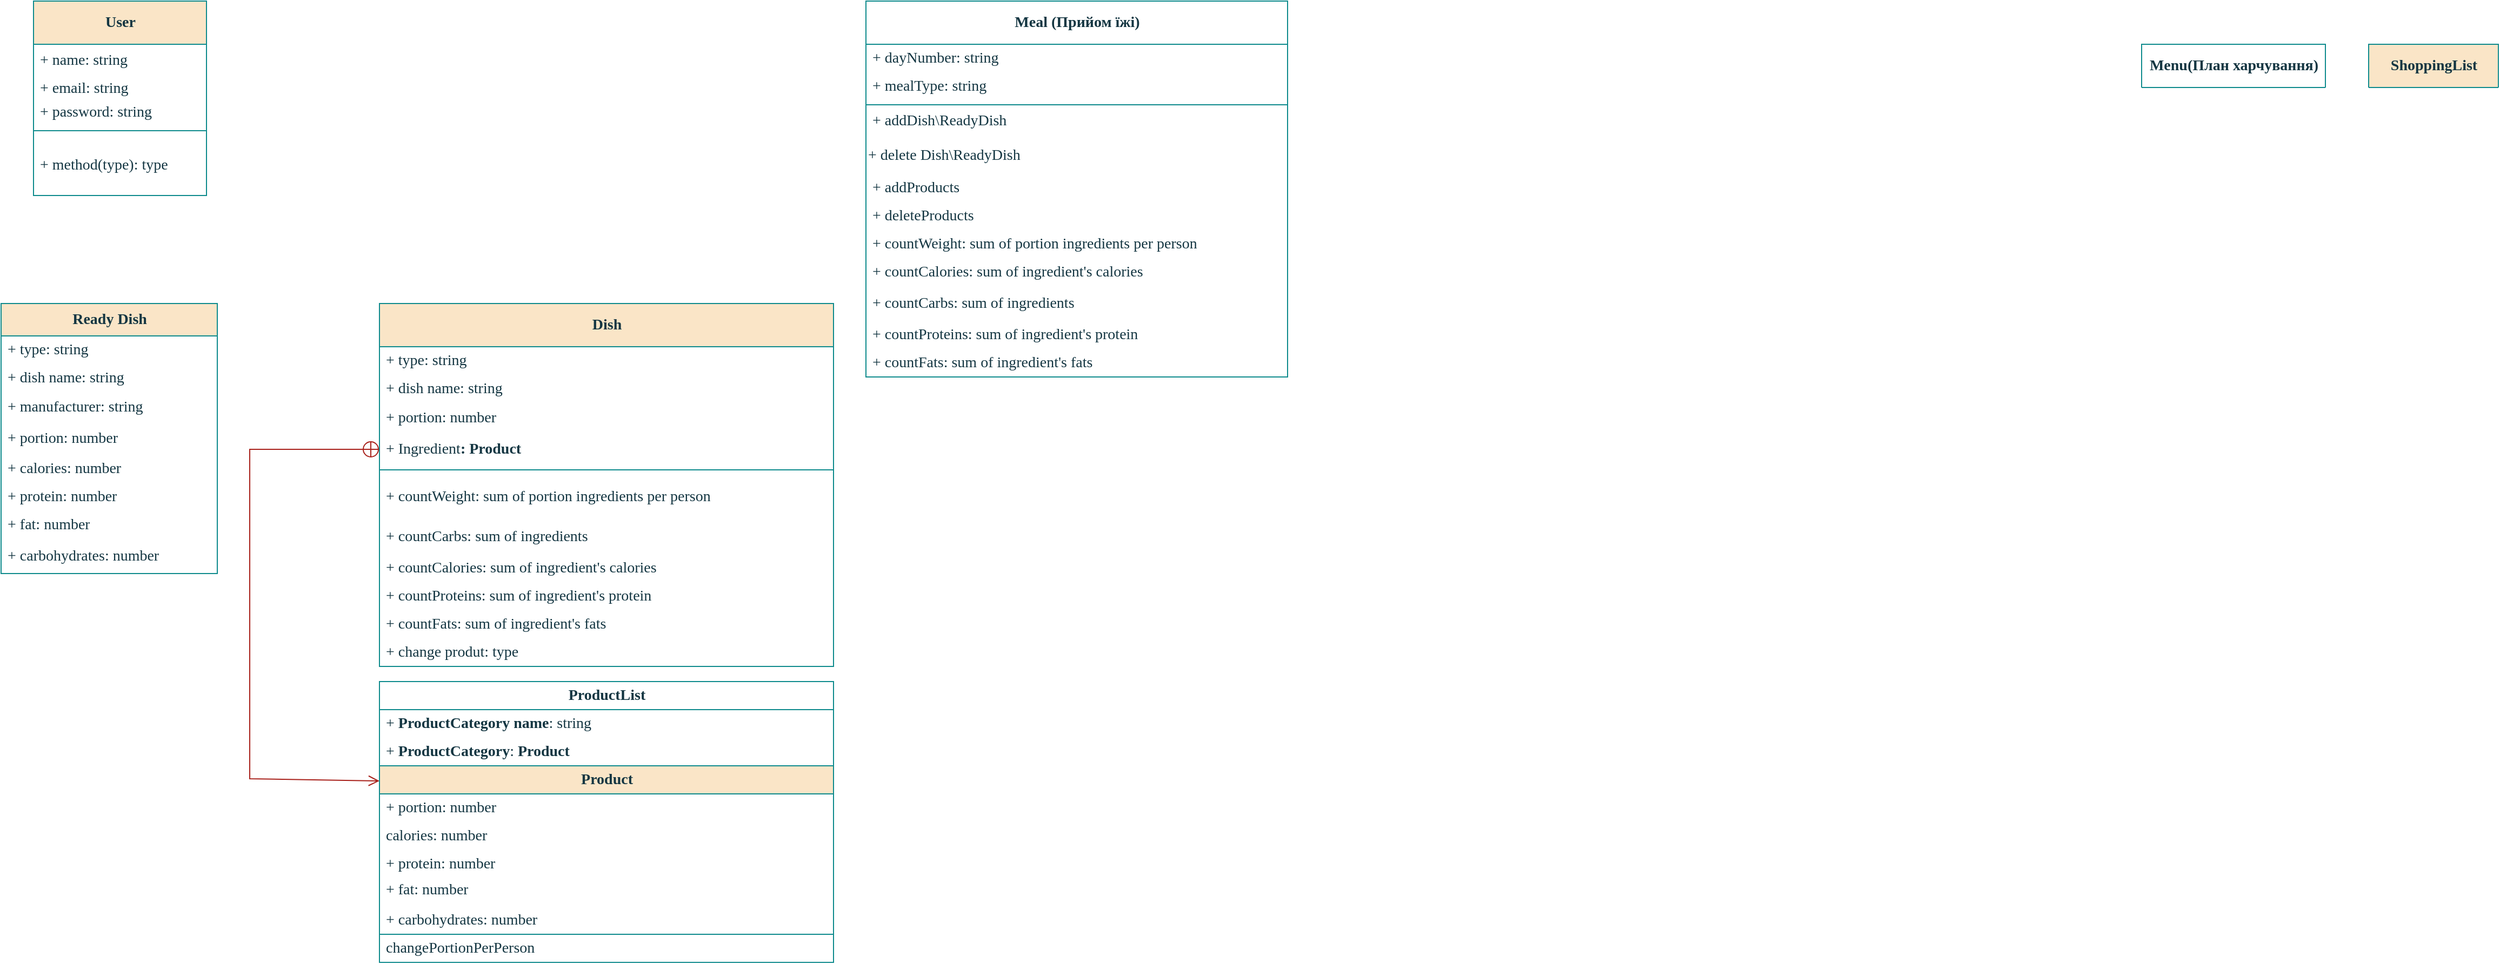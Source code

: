 <mxfile version="24.5.2" type="github">
  <diagram id="C5RBs43oDa-KdzZeNtuy" name="Page-1">
    <mxGraphModel dx="2482" dy="653" grid="1" gridSize="10" guides="1" tooltips="1" connect="1" arrows="1" fold="1" page="1" pageScale="1" pageWidth="1169" pageHeight="1654" math="0" shadow="0">
      <root>
        <mxCell id="WIyWlLk6GJQsqaUBKTNV-0" />
        <mxCell id="WIyWlLk6GJQsqaUBKTNV-1" parent="WIyWlLk6GJQsqaUBKTNV-0" />
        <mxCell id="tmJ_A6NvHQKnJ2QSPhdl-1" value="User" style="swimlane;fontStyle=1;align=center;verticalAlign=middle;childLayout=stackLayout;horizontal=1;startSize=40;horizontalStack=0;resizeParent=1;resizeParentMax=0;resizeLast=0;collapsible=1;marginBottom=0;html=1;fontFamily=Lucida Console;fontSize=14;labelBorderColor=none;fontColor=#143642;labelBackgroundColor=none;fillColor=#FAE5C7;strokeColor=#0F8B8D;" parent="WIyWlLk6GJQsqaUBKTNV-1" vertex="1">
          <mxGeometry x="-1120" y="40" width="160" height="180" as="geometry" />
        </mxCell>
        <mxCell id="tmJ_A6NvHQKnJ2QSPhdl-2" value="+ name: string" style="text;strokeColor=none;fillColor=none;align=left;verticalAlign=middle;spacingLeft=4;spacingRight=4;overflow=hidden;rotatable=0;points=[[0,0.5],[1,0.5]];portConstraint=eastwest;html=1;fontFamily=Lucida Console;fontSize=14;labelBorderColor=none;fontColor=#143642;labelBackgroundColor=none;" parent="tmJ_A6NvHQKnJ2QSPhdl-1" vertex="1">
          <mxGeometry y="40" width="160" height="30" as="geometry" />
        </mxCell>
        <mxCell id="tmJ_A6NvHQKnJ2QSPhdl-26" value="+ email: string" style="text;strokeColor=none;fillColor=none;align=left;verticalAlign=middle;spacingLeft=4;spacingRight=4;overflow=hidden;rotatable=0;points=[[0,0.5],[1,0.5]];portConstraint=eastwest;html=1;fontFamily=Lucida Console;fontSize=14;labelBorderColor=none;fontColor=#143642;labelBackgroundColor=none;" parent="tmJ_A6NvHQKnJ2QSPhdl-1" vertex="1">
          <mxGeometry y="70" width="160" height="20" as="geometry" />
        </mxCell>
        <mxCell id="tmJ_A6NvHQKnJ2QSPhdl-25" value="+ password: string" style="text;strokeColor=none;fillColor=none;align=left;verticalAlign=middle;spacingLeft=4;spacingRight=4;overflow=hidden;rotatable=0;points=[[0,0.5],[1,0.5]];portConstraint=eastwest;html=1;fontFamily=Lucida Console;fontSize=14;labelBorderColor=none;fontColor=#143642;labelBackgroundColor=none;" parent="tmJ_A6NvHQKnJ2QSPhdl-1" vertex="1">
          <mxGeometry y="90" width="160" height="26" as="geometry" />
        </mxCell>
        <mxCell id="tmJ_A6NvHQKnJ2QSPhdl-3" value="" style="line;strokeWidth=1;fillColor=none;align=left;verticalAlign=middle;spacingTop=-1;spacingLeft=3;spacingRight=3;rotatable=0;labelPosition=right;points=[];portConstraint=eastwest;strokeColor=#0F8B8D;fontFamily=Lucida Console;fontSize=14;labelBorderColor=none;fontColor=#143642;labelBackgroundColor=none;" parent="tmJ_A6NvHQKnJ2QSPhdl-1" vertex="1">
          <mxGeometry y="116" width="160" height="8" as="geometry" />
        </mxCell>
        <mxCell id="tmJ_A6NvHQKnJ2QSPhdl-4" value="+ method(type): type" style="text;strokeColor=none;fillColor=none;align=left;verticalAlign=middle;spacingLeft=4;spacingRight=4;overflow=hidden;rotatable=0;points=[[0,0.5],[1,0.5]];portConstraint=eastwest;html=1;fontFamily=Lucida Console;fontSize=14;labelBorderColor=none;fontColor=#143642;labelBackgroundColor=none;" parent="tmJ_A6NvHQKnJ2QSPhdl-1" vertex="1">
          <mxGeometry y="124" width="160" height="56" as="geometry" />
        </mxCell>
        <mxCell id="tmJ_A6NvHQKnJ2QSPhdl-9" value="Ready Dish" style="swimlane;fontStyle=1;align=center;verticalAlign=middle;childLayout=stackLayout;horizontal=1;startSize=30;horizontalStack=0;resizeParent=1;resizeParentMax=0;resizeLast=0;collapsible=1;marginBottom=0;html=1;fontFamily=Lucida Console;fontSize=14;labelBorderColor=none;fillColor=#FAE5C7;strokeColor=#0F8B8D;labelBackgroundColor=none;fontColor=#143642;" parent="WIyWlLk6GJQsqaUBKTNV-1" vertex="1">
          <mxGeometry x="-1150" y="320" width="200" height="250" as="geometry">
            <mxRectangle x="-400" y="40" width="150" height="40" as="alternateBounds" />
          </mxGeometry>
        </mxCell>
        <mxCell id="tmJ_A6NvHQKnJ2QSPhdl-10" value="+ type: string" style="text;strokeColor=none;fillColor=none;align=left;verticalAlign=middle;spacingLeft=4;spacingRight=4;overflow=hidden;rotatable=0;points=[[0,0.5],[1,0.5]];portConstraint=eastwest;html=1;fontFamily=Lucida Console;fontSize=14;labelBorderColor=none;fontColor=#143642;labelBackgroundColor=none;" parent="tmJ_A6NvHQKnJ2QSPhdl-9" vertex="1">
          <mxGeometry y="30" width="200" height="26" as="geometry" />
        </mxCell>
        <mxCell id="tmJ_A6NvHQKnJ2QSPhdl-67" value="&lt;span style=&quot;font-size: 14px;&quot;&gt;+ dish name: string&lt;/span&gt;" style="text;strokeColor=none;fillColor=none;align=left;verticalAlign=middle;spacingLeft=4;spacingRight=4;overflow=hidden;rotatable=0;points=[[0,0.5],[1,0.5]];portConstraint=eastwest;html=1;fontColor=#143642;fontSize=14;fontFamily=Lucida Console;labelBackgroundColor=none;" parent="tmJ_A6NvHQKnJ2QSPhdl-9" vertex="1">
          <mxGeometry y="56" width="200" height="26" as="geometry" />
        </mxCell>
        <mxCell id="tmJ_A6NvHQKnJ2QSPhdl-27" value="+ manufacturer: string" style="text;strokeColor=none;fillColor=none;align=left;verticalAlign=middle;spacingLeft=4;spacingRight=4;overflow=hidden;rotatable=0;points=[[0,0.5],[1,0.5]];portConstraint=eastwest;html=1;fontFamily=Lucida Console;fontSize=14;labelBorderColor=none;fontColor=#143642;labelBackgroundColor=none;" parent="tmJ_A6NvHQKnJ2QSPhdl-9" vertex="1">
          <mxGeometry y="82" width="200" height="28" as="geometry" />
        </mxCell>
        <mxCell id="tmJ_A6NvHQKnJ2QSPhdl-28" value="+ portion: number" style="text;strokeColor=none;fillColor=none;align=left;verticalAlign=middle;spacingLeft=4;spacingRight=4;overflow=hidden;rotatable=0;points=[[0,0.5],[1,0.5]];portConstraint=eastwest;html=1;fontFamily=Lucida Console;fontSize=14;labelBorderColor=none;fontColor=#143642;labelBackgroundColor=none;" parent="tmJ_A6NvHQKnJ2QSPhdl-9" vertex="1">
          <mxGeometry y="110" width="200" height="30" as="geometry" />
        </mxCell>
        <mxCell id="tmJ_A6NvHQKnJ2QSPhdl-68" value="+&amp;nbsp;&lt;span style=&quot;background-color: rgb(255, 255, 255); font-size: 14px; white-space: pre;&quot;&gt;calories&lt;/span&gt;&lt;span style=&quot;background-color: initial; font-size: 14px;&quot;&gt;:&amp;nbsp;&lt;/span&gt;number" style="text;strokeColor=none;fillColor=none;align=left;verticalAlign=middle;spacingLeft=4;spacingRight=4;overflow=hidden;rotatable=0;points=[[0,0.5],[1,0.5]];portConstraint=eastwest;html=1;fontFamily=Lucida Console;fontSize=14;labelBorderColor=none;fontColor=#143642;labelBackgroundColor=none;" parent="tmJ_A6NvHQKnJ2QSPhdl-9" vertex="1">
          <mxGeometry y="140" width="200" height="26" as="geometry" />
        </mxCell>
        <mxCell id="tmJ_A6NvHQKnJ2QSPhdl-69" value="+&amp;nbsp;&lt;span style=&quot;background-color: rgb(255, 255, 255); font-size: 14px; white-space: pre;&quot;&gt;protein&lt;/span&gt;&lt;span style=&quot;background-color: initial; font-size: 14px;&quot;&gt;:&amp;nbsp;&lt;/span&gt;number" style="text;strokeColor=none;fillColor=none;align=left;verticalAlign=middle;spacingLeft=4;spacingRight=4;overflow=hidden;rotatable=0;points=[[0,0.5],[1,0.5]];portConstraint=eastwest;html=1;fontFamily=Lucida Console;fontSize=14;labelBorderColor=none;fontColor=#143642;labelBackgroundColor=none;" parent="tmJ_A6NvHQKnJ2QSPhdl-9" vertex="1">
          <mxGeometry y="166" width="200" height="26" as="geometry" />
        </mxCell>
        <mxCell id="tmJ_A6NvHQKnJ2QSPhdl-71" value="+&amp;nbsp;&lt;span style=&quot;background-color: rgb(255, 255, 255); font-size: 14px; white-space: pre;&quot;&gt;fat&lt;/span&gt;&lt;span style=&quot;background-color: initial; font-size: 14px;&quot;&gt;:&amp;nbsp;&lt;/span&gt;number" style="text;strokeColor=none;fillColor=none;align=left;verticalAlign=middle;spacingLeft=4;spacingRight=4;overflow=hidden;rotatable=0;points=[[0,0.5],[1,0.5]];portConstraint=eastwest;html=1;fontFamily=Lucida Console;fontSize=14;labelBorderColor=none;fontColor=#143642;labelBackgroundColor=none;" parent="tmJ_A6NvHQKnJ2QSPhdl-9" vertex="1">
          <mxGeometry y="192" width="200" height="26" as="geometry" />
        </mxCell>
        <mxCell id="tmJ_A6NvHQKnJ2QSPhdl-70" value="+&amp;nbsp;&lt;span style=&quot;background-color: rgb(255, 255, 255); font-size: 14px; white-space: pre;&quot;&gt;carbohydrates&lt;/span&gt;&lt;span style=&quot;background-color: initial; font-size: 14px;&quot;&gt;:&amp;nbsp;&lt;/span&gt;number" style="text;strokeColor=none;fillColor=none;align=left;verticalAlign=middle;spacingLeft=4;spacingRight=4;overflow=hidden;rotatable=0;points=[[0,0.5],[1,0.5]];portConstraint=eastwest;html=1;fontFamily=Lucida Console;fontSize=14;labelBorderColor=none;fontColor=#143642;labelBackgroundColor=none;" parent="tmJ_A6NvHQKnJ2QSPhdl-9" vertex="1">
          <mxGeometry y="218" width="200" height="32" as="geometry" />
        </mxCell>
        <mxCell id="tmJ_A6NvHQKnJ2QSPhdl-13" value="Meal (Прийом їжі) " style="swimlane;fontStyle=1;childLayout=stackLayout;horizontal=1;startSize=40;fillColor=default;horizontalStack=0;resizeParent=1;resizeParentMax=0;resizeLast=0;collapsible=1;marginBottom=0;html=1;fontFamily=Lucida Console;fontSize=14;labelBorderColor=none;fontColor=#143642;labelBackgroundColor=none;strokeColor=#0F8B8D;fillStyle=auto;swimlaneFillColor=none;gradientColor=none;verticalAlign=middle;" parent="WIyWlLk6GJQsqaUBKTNV-1" vertex="1">
          <mxGeometry x="-350" y="40" width="390" height="348" as="geometry">
            <mxRectangle x="-480" y="40" width="160" height="40" as="alternateBounds" />
          </mxGeometry>
        </mxCell>
        <mxCell id="tmJ_A6NvHQKnJ2QSPhdl-15" value="+ dayNumber: string" style="text;strokeColor=none;fillColor=none;align=left;verticalAlign=middle;spacingLeft=4;spacingRight=4;overflow=hidden;rotatable=0;points=[[0,0.5],[1,0.5]];portConstraint=eastwest;html=1;labelBackgroundColor=none;fontColor=#143642;fontSize=14;fontFamily=Lucida Console;" parent="tmJ_A6NvHQKnJ2QSPhdl-13" vertex="1">
          <mxGeometry y="40" width="390" height="26" as="geometry" />
        </mxCell>
        <mxCell id="tmJ_A6NvHQKnJ2QSPhdl-16" value="+ mealType: string" style="text;strokeColor=none;fillColor=none;align=left;verticalAlign=middle;spacingLeft=4;spacingRight=4;overflow=hidden;rotatable=0;points=[[0,0.5],[1,0.5]];portConstraint=eastwest;html=1;labelBackgroundColor=none;fontColor=#143642;fontSize=14;fontFamily=Lucida Console;" parent="tmJ_A6NvHQKnJ2QSPhdl-13" vertex="1">
          <mxGeometry y="66" width="390" height="26" as="geometry" />
        </mxCell>
        <mxCell id="0uNxK9CNjZ_VZ-BeiqDR-12" value="" style="line;strokeWidth=1;fillColor=none;align=left;verticalAlign=middle;spacingTop=-1;spacingLeft=3;spacingRight=3;rotatable=0;labelPosition=right;points=[];portConstraint=eastwest;strokeColor=inherit;fontColor=#143642;fontSize=14;fontFamily=Lucida Console;" vertex="1" parent="tmJ_A6NvHQKnJ2QSPhdl-13">
          <mxGeometry y="92" width="390" height="8" as="geometry" />
        </mxCell>
        <mxCell id="0uNxK9CNjZ_VZ-BeiqDR-13" value="+ addDish\ReadyDish&lt;div style=&quot;font-size: 14px;&quot;&gt;&lt;br style=&quot;font-size: 14px;&quot;&gt;&lt;/div&gt;" style="text;strokeColor=none;fillColor=none;align=left;verticalAlign=middle;spacingLeft=4;spacingRight=4;overflow=hidden;rotatable=0;points=[[0,0.5],[1,0.5]];portConstraint=eastwest;html=1;fontColor=#143642;fontSize=14;fontFamily=Lucida Console;" vertex="1" parent="tmJ_A6NvHQKnJ2QSPhdl-13">
          <mxGeometry y="100" width="390" height="26" as="geometry" />
        </mxCell>
        <mxCell id="0uNxK9CNjZ_VZ-BeiqDR-21" value="+ delete Dish\ReadyDish" style="text;html=1;fontColor=#143642;fontSize=14;fontFamily=Lucida Console;verticalAlign=middle;" vertex="1" parent="tmJ_A6NvHQKnJ2QSPhdl-13">
          <mxGeometry y="126" width="390" height="34" as="geometry" />
        </mxCell>
        <mxCell id="0uNxK9CNjZ_VZ-BeiqDR-14" value="+ addProducts" style="text;strokeColor=none;fillColor=none;align=left;verticalAlign=middle;spacingLeft=4;spacingRight=4;overflow=hidden;rotatable=0;points=[[0,0.5],[1,0.5]];portConstraint=eastwest;html=1;fontColor=#143642;fontSize=14;fontFamily=Lucida Console;" vertex="1" parent="tmJ_A6NvHQKnJ2QSPhdl-13">
          <mxGeometry y="160" width="390" height="26" as="geometry" />
        </mxCell>
        <mxCell id="0uNxK9CNjZ_VZ-BeiqDR-22" value="+ deleteProducts" style="text;strokeColor=none;fillColor=none;align=left;verticalAlign=middle;spacingLeft=4;spacingRight=4;overflow=hidden;rotatable=0;points=[[0,0.5],[1,0.5]];portConstraint=eastwest;html=1;fontColor=#143642;fontSize=14;fontFamily=Lucida Console;" vertex="1" parent="tmJ_A6NvHQKnJ2QSPhdl-13">
          <mxGeometry y="186" width="390" height="26" as="geometry" />
        </mxCell>
        <mxCell id="0uNxK9CNjZ_VZ-BeiqDR-19" value="&lt;span style=&quot;font-size: 14px;&quot;&gt;+ count&lt;/span&gt;&lt;span style=&quot;font-size: 14px; white-space: pre; background-color: rgb(255, 255, 255);&quot;&gt;Weight&lt;/span&gt;&lt;span style=&quot;font-size: 14px; background-color: initial;&quot;&gt;:&amp;nbsp;&lt;/span&gt;&lt;span style=&quot;font-size: 14px;&quot;&gt;sum of portion ingredients per person&lt;/span&gt;" style="text;strokeColor=none;fillColor=none;align=left;verticalAlign=middle;spacingLeft=4;spacingRight=4;overflow=hidden;rotatable=0;points=[[0,0.5],[1,0.5]];portConstraint=eastwest;html=1;fontColor=#143642;fontSize=14;fontFamily=Lucida Console;" vertex="1" parent="tmJ_A6NvHQKnJ2QSPhdl-13">
          <mxGeometry y="212" width="390" height="26" as="geometry" />
        </mxCell>
        <mxCell id="0uNxK9CNjZ_VZ-BeiqDR-16" value="+ count&lt;span style=&quot;white-space: pre; background-color: rgb(255, 255, 255); font-size: 14px;&quot;&gt;Calories&lt;/span&gt;&lt;span style=&quot;background-color: initial; font-size: 14px;&quot;&gt;:&amp;nbsp;&lt;/span&gt;sum of ingredient&#39;s&amp;nbsp;calories" style="text;strokeColor=none;fillColor=none;align=left;verticalAlign=middle;spacingLeft=4;spacingRight=4;overflow=hidden;rotatable=0;points=[[0,0.5],[1,0.5]];portConstraint=eastwest;html=1;fontFamily=Lucida Console;fontSize=14;labelBorderColor=none;fontColor=#143642;labelBackgroundColor=none;" vertex="1" parent="tmJ_A6NvHQKnJ2QSPhdl-13">
          <mxGeometry y="238" width="390" height="26" as="geometry" />
        </mxCell>
        <mxCell id="0uNxK9CNjZ_VZ-BeiqDR-15" value="+ count&lt;span style=&quot;white-space: pre; background-color: rgb(255, 255, 255); font-size: 14px;&quot;&gt;Carbs&lt;/span&gt;&lt;span style=&quot;background-color: initial; font-size: 14px;&quot;&gt;:&amp;nbsp;&lt;/span&gt;sum of ingredients" style="text;strokeColor=none;fillColor=none;align=left;verticalAlign=middle;spacingLeft=4;spacingRight=4;overflow=hidden;rotatable=0;points=[[0,0.5],[1,0.5]];portConstraint=eastwest;html=1;fontFamily=Lucida Console;fontSize=14;labelBorderColor=none;fontColor=#143642;labelBackgroundColor=none;" vertex="1" parent="tmJ_A6NvHQKnJ2QSPhdl-13">
          <mxGeometry y="264" width="390" height="32" as="geometry" />
        </mxCell>
        <mxCell id="0uNxK9CNjZ_VZ-BeiqDR-20" value="+ count&lt;span style=&quot;white-space: pre; background-color: rgb(255, 255, 255); font-size: 14px;&quot;&gt;Proteins&lt;/span&gt;&lt;span style=&quot;background-color: initial; font-size: 14px;&quot;&gt;:&amp;nbsp;&lt;/span&gt;sum of ingredient&#39;s&amp;nbsp;&lt;span style=&quot;background-color: rgb(255, 255, 255); font-size: 14px; white-space: pre;&quot;&gt;protein&lt;/span&gt;" style="text;strokeColor=none;fillColor=none;align=left;verticalAlign=middle;spacingLeft=4;spacingRight=4;overflow=hidden;rotatable=0;points=[[0,0.5],[1,0.5]];portConstraint=eastwest;html=1;fontFamily=Lucida Console;fontSize=14;labelBorderColor=none;fontColor=#143642;labelBackgroundColor=none;" vertex="1" parent="tmJ_A6NvHQKnJ2QSPhdl-13">
          <mxGeometry y="296" width="390" height="26" as="geometry" />
        </mxCell>
        <mxCell id="0uNxK9CNjZ_VZ-BeiqDR-17" value="+ count&lt;span style=&quot;white-space: pre; background-color: rgb(255, 255, 255); font-size: 14px;&quot;&gt;Fats&lt;/span&gt;&lt;span style=&quot;background-color: initial; font-size: 14px;&quot;&gt;:&amp;nbsp;&lt;/span&gt;sum of ingredient&#39;s&amp;nbsp;&lt;span style=&quot;background-color: rgb(255, 255, 255); font-size: 14px; white-space: pre;&quot;&gt;fats&lt;/span&gt;" style="text;strokeColor=none;fillColor=none;align=left;verticalAlign=middle;spacingLeft=4;spacingRight=4;overflow=hidden;rotatable=0;points=[[0,0.5],[1,0.5]];portConstraint=eastwest;html=1;fontFamily=Lucida Console;fontSize=14;labelBorderColor=none;fontColor=#143642;labelBackgroundColor=none;" vertex="1" parent="tmJ_A6NvHQKnJ2QSPhdl-13">
          <mxGeometry y="322" width="390" height="26" as="geometry" />
        </mxCell>
        <mxCell id="tmJ_A6NvHQKnJ2QSPhdl-17" value="Menu(План харчування)" style="swimlane;fontStyle=1;childLayout=stackLayout;horizontal=1;startSize=40;fillColor=none;horizontalStack=0;resizeParent=1;resizeParentMax=0;resizeLast=0;collapsible=1;marginBottom=0;html=1;fontFamily=Lucida Console;fontSize=14;labelBorderColor=none;fontColor=#143642;labelBackgroundColor=none;strokeColor=#0F8B8D;verticalAlign=middle;" parent="WIyWlLk6GJQsqaUBKTNV-1" vertex="1" collapsed="1">
          <mxGeometry x="830" y="80" width="170" height="40" as="geometry">
            <mxRectangle x="690" y="80" width="120" height="118" as="alternateBounds" />
          </mxGeometry>
        </mxCell>
        <mxCell id="tmJ_A6NvHQKnJ2QSPhdl-18" value="+ field: type" style="text;strokeColor=none;fillColor=none;align=left;verticalAlign=top;spacingLeft=4;spacingRight=4;overflow=hidden;rotatable=0;points=[[0,0.5],[1,0.5]];portConstraint=eastwest;whiteSpace=wrap;html=1;labelBackgroundColor=none;fontColor=#143642;" parent="tmJ_A6NvHQKnJ2QSPhdl-17" vertex="1">
          <mxGeometry y="40" width="120" height="26" as="geometry" />
        </mxCell>
        <mxCell id="tmJ_A6NvHQKnJ2QSPhdl-19" value="+ field: type" style="text;strokeColor=none;fillColor=none;align=left;verticalAlign=top;spacingLeft=4;spacingRight=4;overflow=hidden;rotatable=0;points=[[0,0.5],[1,0.5]];portConstraint=eastwest;whiteSpace=wrap;html=1;labelBackgroundColor=none;fontColor=#143642;" parent="tmJ_A6NvHQKnJ2QSPhdl-17" vertex="1">
          <mxGeometry y="66" width="120" height="26" as="geometry" />
        </mxCell>
        <mxCell id="tmJ_A6NvHQKnJ2QSPhdl-20" value="+ field: type" style="text;strokeColor=none;fillColor=none;align=left;verticalAlign=top;spacingLeft=4;spacingRight=4;overflow=hidden;rotatable=0;points=[[0,0.5],[1,0.5]];portConstraint=eastwest;whiteSpace=wrap;html=1;labelBackgroundColor=none;fontColor=#143642;" parent="tmJ_A6NvHQKnJ2QSPhdl-17" vertex="1">
          <mxGeometry y="92" width="120" height="26" as="geometry" />
        </mxCell>
        <mxCell id="tmJ_A6NvHQKnJ2QSPhdl-21" value="ShoppingList " style="swimlane;fontStyle=1;align=center;verticalAlign=middle;childLayout=stackLayout;horizontal=1;startSize=40;horizontalStack=0;resizeParent=1;resizeParentMax=0;resizeLast=0;collapsible=1;marginBottom=0;html=1;fontFamily=Lucida Console;fontSize=14;labelBorderColor=none;fontColor=#143642;labelBackgroundColor=none;fillColor=#FAE5C7;strokeColor=#0F8B8D;" parent="WIyWlLk6GJQsqaUBKTNV-1" vertex="1" collapsed="1">
          <mxGeometry x="1040" y="80" width="120" height="40" as="geometry">
            <mxRectangle x="840" y="80" width="120" height="100" as="alternateBounds" />
          </mxGeometry>
        </mxCell>
        <mxCell id="tmJ_A6NvHQKnJ2QSPhdl-22" value="+ field: type" style="text;strokeColor=none;fillColor=none;align=left;verticalAlign=top;spacingLeft=4;spacingRight=4;overflow=hidden;rotatable=0;points=[[0,0.5],[1,0.5]];portConstraint=eastwest;whiteSpace=wrap;html=1;labelBackgroundColor=none;fontColor=#143642;" parent="tmJ_A6NvHQKnJ2QSPhdl-21" vertex="1">
          <mxGeometry y="40" width="120" height="26" as="geometry" />
        </mxCell>
        <mxCell id="tmJ_A6NvHQKnJ2QSPhdl-23" value="" style="line;strokeWidth=1;fillColor=none;align=left;verticalAlign=middle;spacingTop=-1;spacingLeft=3;spacingRight=3;rotatable=0;labelPosition=right;points=[];portConstraint=eastwest;strokeColor=#0F8B8D;labelBackgroundColor=none;fontColor=#143642;" parent="tmJ_A6NvHQKnJ2QSPhdl-21" vertex="1">
          <mxGeometry y="66" width="120" height="8" as="geometry" />
        </mxCell>
        <mxCell id="tmJ_A6NvHQKnJ2QSPhdl-24" value="+ method(type): type" style="text;strokeColor=none;fillColor=none;align=left;verticalAlign=top;spacingLeft=4;spacingRight=4;overflow=hidden;rotatable=0;points=[[0,0.5],[1,0.5]];portConstraint=eastwest;whiteSpace=wrap;html=1;labelBackgroundColor=none;fontColor=#143642;" parent="tmJ_A6NvHQKnJ2QSPhdl-21" vertex="1">
          <mxGeometry y="74" width="120" height="26" as="geometry" />
        </mxCell>
        <mxCell id="tmJ_A6NvHQKnJ2QSPhdl-61" value="Dish" style="swimlane;fontStyle=1;align=center;verticalAlign=middle;childLayout=stackLayout;horizontal=1;startSize=40;horizontalStack=0;resizeParent=1;resizeParentMax=0;resizeLast=0;collapsible=1;marginBottom=0;html=1;fontFamily=Lucida Console;fontSize=14;labelBorderColor=none;fillColor=#FAE5C7;strokeColor=#0F8B8D;labelBackgroundColor=none;fontColor=#143642;" parent="WIyWlLk6GJQsqaUBKTNV-1" vertex="1">
          <mxGeometry x="-800" y="320" width="420" height="336" as="geometry">
            <mxRectangle x="-400" y="40" width="150" height="40" as="alternateBounds" />
          </mxGeometry>
        </mxCell>
        <mxCell id="tmJ_A6NvHQKnJ2QSPhdl-72" value="+ type: string" style="text;strokeColor=none;fillColor=none;align=left;verticalAlign=middle;spacingLeft=4;spacingRight=4;overflow=hidden;rotatable=0;points=[[0,0.5],[1,0.5]];portConstraint=eastwest;html=1;fontFamily=Lucida Console;fontSize=14;labelBorderColor=none;fontColor=#143642;labelBackgroundColor=none;" parent="tmJ_A6NvHQKnJ2QSPhdl-61" vertex="1">
          <mxGeometry y="40" width="420" height="26" as="geometry" />
        </mxCell>
        <mxCell id="tmJ_A6NvHQKnJ2QSPhdl-62" value="+ dish name: string" style="text;strokeColor=none;fillColor=none;align=left;verticalAlign=middle;spacingLeft=4;spacingRight=4;overflow=hidden;rotatable=0;points=[[0,0.5],[1,0.5]];portConstraint=eastwest;html=1;fontFamily=Lucida Console;fontSize=14;labelBorderColor=none;fontColor=#143642;labelBackgroundColor=none;" parent="tmJ_A6NvHQKnJ2QSPhdl-61" vertex="1">
          <mxGeometry y="66" width="420" height="26" as="geometry" />
        </mxCell>
        <mxCell id="tmJ_A6NvHQKnJ2QSPhdl-63" value="+ portion: number" style="text;strokeColor=none;fillColor=none;align=left;verticalAlign=middle;spacingLeft=4;spacingRight=4;overflow=hidden;rotatable=0;points=[[0,0.5],[1,0.5]];portConstraint=eastwest;html=1;fontFamily=Lucida Console;fontSize=14;labelBorderColor=none;fontColor=#143642;labelBackgroundColor=none;" parent="tmJ_A6NvHQKnJ2QSPhdl-61" vertex="1">
          <mxGeometry y="92" width="420" height="28" as="geometry" />
        </mxCell>
        <mxCell id="tmJ_A6NvHQKnJ2QSPhdl-64" value="+ Ingredient&lt;span style=&quot;font-weight: 700; text-align: center; font-size: 14px;&quot;&gt;:&amp;nbsp;&lt;/span&gt;&lt;span style=&quot;font-weight: 700; text-align: center; font-size: 14px;&quot;&gt;Product&lt;/span&gt;" style="text;strokeColor=none;fillColor=none;align=left;verticalAlign=middle;spacingLeft=4;spacingRight=4;overflow=hidden;rotatable=0;points=[[0,0.5],[1,0.5]];portConstraint=eastwest;html=1;fontFamily=Lucida Console;fontSize=14;labelBorderColor=none;fontColor=#143642;labelBackgroundColor=none;" parent="tmJ_A6NvHQKnJ2QSPhdl-61" vertex="1">
          <mxGeometry y="120" width="420" height="30" as="geometry" />
        </mxCell>
        <mxCell id="tmJ_A6NvHQKnJ2QSPhdl-65" value="" style="line;strokeWidth=1;fillColor=none;align=left;verticalAlign=middle;spacingTop=-1;spacingLeft=3;spacingRight=3;rotatable=0;labelPosition=right;points=[];portConstraint=eastwest;strokeColor=#0F8B8D;fontFamily=Lucida Console;fontSize=14;labelBorderColor=none;fontColor=#143642;labelBackgroundColor=none;" parent="tmJ_A6NvHQKnJ2QSPhdl-61" vertex="1">
          <mxGeometry y="150" width="420" height="8" as="geometry" />
        </mxCell>
        <mxCell id="0uNxK9CNjZ_VZ-BeiqDR-18" value="+ count&lt;span style=&quot;white-space: pre; background-color: rgb(255, 255, 255); font-size: 14px;&quot;&gt;Weight&lt;/span&gt;&lt;span style=&quot;background-color: initial; font-size: 14px;&quot;&gt;:&amp;nbsp;&lt;/span&gt;sum of portion ingredients per person" style="text;strokeColor=none;fillColor=none;align=left;verticalAlign=middle;spacingLeft=4;spacingRight=4;overflow=hidden;rotatable=0;points=[[0,0.5],[1,0.5]];portConstraint=eastwest;html=1;fontFamily=Lucida Console;fontSize=14;labelBorderColor=none;fontColor=#143642;labelBackgroundColor=none;" vertex="1" parent="tmJ_A6NvHQKnJ2QSPhdl-61">
          <mxGeometry y="158" width="420" height="42" as="geometry" />
        </mxCell>
        <mxCell id="tmJ_A6NvHQKnJ2QSPhdl-76" value="+ count&lt;span style=&quot;white-space: pre; background-color: rgb(255, 255, 255); font-size: 14px;&quot;&gt;Carbs&lt;/span&gt;&lt;span style=&quot;background-color: initial; font-size: 14px;&quot;&gt;:&amp;nbsp;&lt;/span&gt;sum of ingredients" style="text;strokeColor=none;fillColor=none;align=left;verticalAlign=middle;spacingLeft=4;spacingRight=4;overflow=hidden;rotatable=0;points=[[0,0.5],[1,0.5]];portConstraint=eastwest;html=1;fontFamily=Lucida Console;fontSize=14;labelBorderColor=none;fontColor=#143642;labelBackgroundColor=none;" parent="tmJ_A6NvHQKnJ2QSPhdl-61" vertex="1">
          <mxGeometry y="200" width="420" height="32" as="geometry" />
        </mxCell>
        <mxCell id="tmJ_A6NvHQKnJ2QSPhdl-73" value="+ count&lt;span style=&quot;white-space: pre; background-color: rgb(255, 255, 255); font-size: 14px;&quot;&gt;Calories&lt;/span&gt;&lt;span style=&quot;background-color: initial; font-size: 14px;&quot;&gt;:&amp;nbsp;&lt;/span&gt;sum of ingredient&#39;s&amp;nbsp;calories" style="text;strokeColor=none;fillColor=none;align=left;verticalAlign=middle;spacingLeft=4;spacingRight=4;overflow=hidden;rotatable=0;points=[[0,0.5],[1,0.5]];portConstraint=eastwest;html=1;fontFamily=Lucida Console;fontSize=14;labelBorderColor=none;fontColor=#143642;labelBackgroundColor=none;" parent="tmJ_A6NvHQKnJ2QSPhdl-61" vertex="1">
          <mxGeometry y="232" width="420" height="26" as="geometry" />
        </mxCell>
        <mxCell id="tmJ_A6NvHQKnJ2QSPhdl-74" value="+ count&lt;span style=&quot;white-space: pre; background-color: rgb(255, 255, 255); font-size: 14px;&quot;&gt;Proteins&lt;/span&gt;&lt;span style=&quot;background-color: initial; font-size: 14px;&quot;&gt;:&amp;nbsp;&lt;/span&gt;sum of ingredient&#39;s&amp;nbsp;&lt;span style=&quot;background-color: rgb(255, 255, 255); font-size: 14px; white-space: pre;&quot;&gt;protein&lt;/span&gt;" style="text;strokeColor=none;fillColor=none;align=left;verticalAlign=middle;spacingLeft=4;spacingRight=4;overflow=hidden;rotatable=0;points=[[0,0.5],[1,0.5]];portConstraint=eastwest;html=1;fontFamily=Lucida Console;fontSize=14;labelBorderColor=none;fontColor=#143642;labelBackgroundColor=none;" parent="tmJ_A6NvHQKnJ2QSPhdl-61" vertex="1">
          <mxGeometry y="258" width="420" height="26" as="geometry" />
        </mxCell>
        <mxCell id="tmJ_A6NvHQKnJ2QSPhdl-75" value="+ count&lt;span style=&quot;white-space: pre; background-color: rgb(255, 255, 255); font-size: 14px;&quot;&gt;Fats&lt;/span&gt;&lt;span style=&quot;background-color: initial; font-size: 14px;&quot;&gt;:&amp;nbsp;&lt;/span&gt;sum of ingredient&#39;s&amp;nbsp;&lt;span style=&quot;background-color: rgb(255, 255, 255); font-size: 14px; white-space: pre;&quot;&gt;fats&lt;/span&gt;" style="text;strokeColor=none;fillColor=none;align=left;verticalAlign=middle;spacingLeft=4;spacingRight=4;overflow=hidden;rotatable=0;points=[[0,0.5],[1,0.5]];portConstraint=eastwest;html=1;fontFamily=Lucida Console;fontSize=14;labelBorderColor=none;fontColor=#143642;labelBackgroundColor=none;" parent="tmJ_A6NvHQKnJ2QSPhdl-61" vertex="1">
          <mxGeometry y="284" width="420" height="26" as="geometry" />
        </mxCell>
        <mxCell id="tmJ_A6NvHQKnJ2QSPhdl-66" value="+ change produt: type" style="text;strokeColor=none;fillColor=none;align=left;verticalAlign=middle;spacingLeft=4;spacingRight=4;overflow=hidden;rotatable=0;points=[[0,0.5],[1,0.5]];portConstraint=eastwest;html=1;fontFamily=Lucida Console;fontSize=14;labelBorderColor=none;fontColor=#143642;labelBackgroundColor=none;" parent="tmJ_A6NvHQKnJ2QSPhdl-61" vertex="1">
          <mxGeometry y="310" width="420" height="26" as="geometry" />
        </mxCell>
        <mxCell id="tmJ_A6NvHQKnJ2QSPhdl-95" value="" style="endArrow=open;startArrow=circlePlus;endFill=0;startFill=0;endSize=8;html=1;rounded=0;strokeColor=#A8201A;fontColor=default;fillColor=#FAE5C7;exitX=0;exitY=0.5;exitDx=0;exitDy=0;fontSize=14;fontFamily=Lucida Console;entryX=0;entryY=0.09;entryDx=0;entryDy=0;entryPerimeter=0;labelBackgroundColor=none;verticalAlign=middle;" parent="WIyWlLk6GJQsqaUBKTNV-1" source="tmJ_A6NvHQKnJ2QSPhdl-64" target="0uNxK9CNjZ_VZ-BeiqDR-0" edge="1">
          <mxGeometry width="160" relative="1" as="geometry">
            <mxPoint x="-960" y="770" as="sourcePoint" />
            <mxPoint x="-879" y="870" as="targetPoint" />
            <Array as="points">
              <mxPoint x="-920" y="455" />
              <mxPoint x="-920" y="760" />
            </Array>
          </mxGeometry>
        </mxCell>
        <mxCell id="0uNxK9CNjZ_VZ-BeiqDR-4" value="&lt;span style=&quot;color: rgb(20, 54, 66); font-weight: 700; font-size: 14px;&quot;&gt;ProductList&lt;/span&gt;" style="swimlane;fontStyle=0;childLayout=stackLayout;horizontal=1;startSize=26;fillColor=none;horizontalStack=0;resizeParent=1;resizeParentMax=0;resizeLast=0;collapsible=1;marginBottom=0;html=1;fontSize=14;fontFamily=Lucida Console;labelBackgroundColor=none;strokeColor=#0F8B8D;fontColor=#143642;verticalAlign=middle;" vertex="1" parent="WIyWlLk6GJQsqaUBKTNV-1">
          <mxGeometry x="-800" y="670" width="420" height="260" as="geometry" />
        </mxCell>
        <mxCell id="tmJ_A6NvHQKnJ2QSPhdl-52" value="&lt;span style=&quot;font-size: 14px;&quot;&gt;+&amp;nbsp;&lt;/span&gt;&lt;span style=&quot;font-weight: 700; text-align: center; font-size: 14px;&quot;&gt;ProductCategory name&lt;/span&gt;&lt;span style=&quot;font-size: 14px;&quot;&gt;: string&lt;/span&gt;" style="text;strokeColor=none;fillColor=none;align=left;verticalAlign=middle;spacingLeft=4;spacingRight=4;overflow=hidden;rotatable=0;points=[[0,0.5],[1,0.5]];portConstraint=eastwest;html=1;fontFamily=Lucida Console;fontSize=14;labelBackgroundColor=none;fontColor=#143642;" parent="0uNxK9CNjZ_VZ-BeiqDR-4" vertex="1">
          <mxGeometry y="26" width="420" height="26" as="geometry" />
        </mxCell>
        <mxCell id="tmJ_A6NvHQKnJ2QSPhdl-53" value="+&amp;nbsp;&lt;span style=&quot;font-weight: 700; text-align: center; font-size: 14px;&quot;&gt;ProductCategory&lt;/span&gt;:&amp;nbsp;&lt;span style=&quot;font-weight: 700; text-align: center; font-size: 14px;&quot;&gt;Product&lt;/span&gt;" style="text;strokeColor=none;fillColor=none;align=left;verticalAlign=middle;spacingLeft=4;spacingRight=4;overflow=hidden;rotatable=0;points=[[0,0.5],[1,0.5]];portConstraint=eastwest;html=1;fontFamily=Lucida Console;fontSize=14;labelBackgroundColor=none;fontColor=#143642;" parent="0uNxK9CNjZ_VZ-BeiqDR-4" vertex="1">
          <mxGeometry y="52" width="420" height="26" as="geometry" />
        </mxCell>
        <mxCell id="0uNxK9CNjZ_VZ-BeiqDR-0" value="Product" style="swimlane;fontStyle=1;align=center;verticalAlign=middle;childLayout=stackLayout;horizontal=1;startSize=26;horizontalStack=0;resizeParent=1;resizeParentMax=0;resizeLast=0;collapsible=1;marginBottom=0;html=1;fontSize=14;fontFamily=Lucida Console;labelBackgroundColor=none;fillColor=#FAE5C7;strokeColor=#0F8B8D;fontColor=#143642;" vertex="1" parent="0uNxK9CNjZ_VZ-BeiqDR-4">
          <mxGeometry y="78" width="420" height="156" as="geometry" />
        </mxCell>
        <mxCell id="0uNxK9CNjZ_VZ-BeiqDR-1" value="+ portion: number" style="text;strokeColor=none;fillColor=none;align=left;verticalAlign=middle;spacingLeft=4;spacingRight=4;overflow=hidden;rotatable=0;points=[[0,0.5],[1,0.5]];portConstraint=eastwest;html=1;fontSize=14;fontFamily=Lucida Console;labelBackgroundColor=none;fontColor=#143642;" vertex="1" parent="0uNxK9CNjZ_VZ-BeiqDR-0">
          <mxGeometry y="26" width="420" height="26" as="geometry" />
        </mxCell>
        <mxCell id="0uNxK9CNjZ_VZ-BeiqDR-6" value="calories: number" style="text;strokeColor=none;fillColor=none;align=left;verticalAlign=middle;spacingLeft=4;spacingRight=4;overflow=hidden;rotatable=0;points=[[0,0.5],[1,0.5]];portConstraint=eastwest;html=1;fontSize=14;fontFamily=Lucida Console;labelBackgroundColor=none;fontColor=#143642;" vertex="1" parent="0uNxK9CNjZ_VZ-BeiqDR-0">
          <mxGeometry y="52" width="420" height="26" as="geometry" />
        </mxCell>
        <mxCell id="0uNxK9CNjZ_VZ-BeiqDR-8" value="+ protein: number" style="text;strokeColor=none;fillColor=none;align=left;verticalAlign=middle;spacingLeft=4;spacingRight=4;overflow=hidden;rotatable=0;points=[[0,0.5],[1,0.5]];portConstraint=eastwest;html=1;fontSize=14;fontFamily=Lucida Console;labelBackgroundColor=none;fontColor=#143642;" vertex="1" parent="0uNxK9CNjZ_VZ-BeiqDR-0">
          <mxGeometry y="78" width="420" height="26" as="geometry" />
        </mxCell>
        <mxCell id="0uNxK9CNjZ_VZ-BeiqDR-9" value="+ fat: number&lt;div style=&quot;font-size: 14px;&quot;&gt;&lt;br style=&quot;font-size: 14px;&quot;&gt;&lt;/div&gt;" style="text;strokeColor=none;fillColor=none;align=left;verticalAlign=middle;spacingLeft=4;spacingRight=4;overflow=hidden;rotatable=0;points=[[0,0.5],[1,0.5]];portConstraint=eastwest;html=1;fontSize=14;fontFamily=Lucida Console;labelBackgroundColor=none;fontColor=#143642;" vertex="1" parent="0uNxK9CNjZ_VZ-BeiqDR-0">
          <mxGeometry y="104" width="420" height="26" as="geometry" />
        </mxCell>
        <mxCell id="0uNxK9CNjZ_VZ-BeiqDR-7" value="&lt;span style=&quot;color: rgb(20, 54, 66); font-size: 14px;&quot;&gt;+&amp;nbsp;&lt;/span&gt;&lt;span style=&quot;color: rgb(20, 54, 66); background-color: rgb(255, 255, 255); white-space: pre; font-size: 14px;&quot;&gt;carbohydrates&lt;/span&gt;&lt;span style=&quot;color: rgb(20, 54, 66); background-color: initial; font-size: 14px;&quot;&gt;:&amp;nbsp;&lt;/span&gt;&lt;span style=&quot;color: rgb(20, 54, 66); font-size: 14px;&quot;&gt;number&lt;/span&gt;" style="text;strokeColor=none;fillColor=none;align=left;verticalAlign=middle;spacingLeft=4;spacingRight=4;overflow=hidden;rotatable=0;points=[[0,0.5],[1,0.5]];portConstraint=eastwest;html=1;fontSize=14;fontFamily=Lucida Console;labelBackgroundColor=none;fontColor=#143642;" vertex="1" parent="0uNxK9CNjZ_VZ-BeiqDR-0">
          <mxGeometry y="130" width="420" height="26" as="geometry" />
        </mxCell>
        <mxCell id="0uNxK9CNjZ_VZ-BeiqDR-11" value="changePortionPerPerson" style="text;strokeColor=none;fillColor=none;align=left;verticalAlign=middle;spacingLeft=4;spacingRight=4;overflow=hidden;rotatable=0;points=[[0,0.5],[1,0.5]];portConstraint=eastwest;html=1;fontSize=14;fontFamily=Lucida Console;labelBackgroundColor=none;fontColor=#143642;" vertex="1" parent="0uNxK9CNjZ_VZ-BeiqDR-4">
          <mxGeometry y="234" width="420" height="26" as="geometry" />
        </mxCell>
      </root>
    </mxGraphModel>
  </diagram>
</mxfile>
